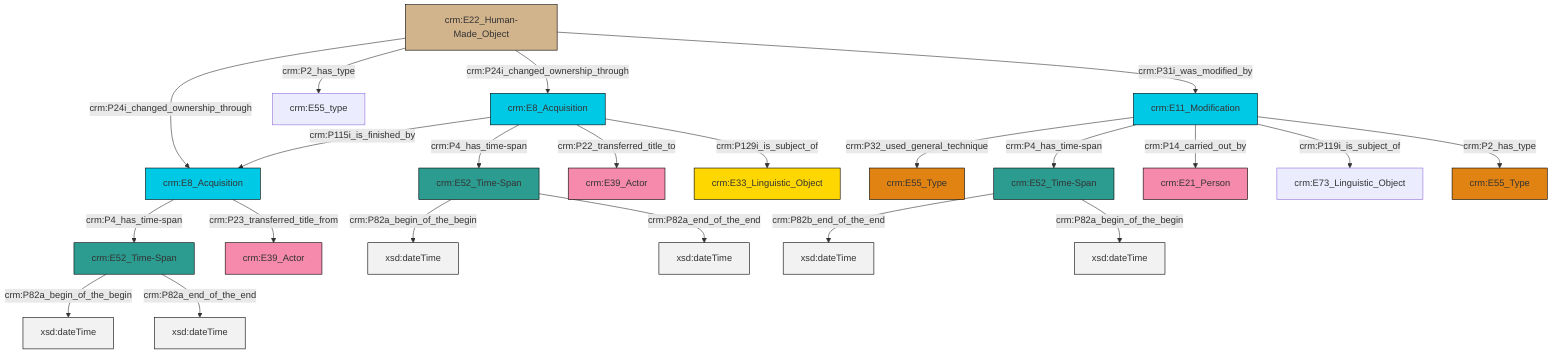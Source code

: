 graph TD
classDef Literal fill:#f2f2f2,stroke:#000000;
classDef CRM_Entity fill:#FFFFFF,stroke:#000000;
classDef Temporal_Entity fill:#00C9E6, stroke:#000000;
classDef Type fill:#E18312, stroke:#000000;
classDef Time-Span fill:#2C9C91, stroke:#000000;
classDef Appellation fill:#FFEB7F, stroke:#000000;
classDef Place fill:#008836, stroke:#000000;
classDef Persistent_Item fill:#B266B2, stroke:#000000;
classDef Conceptual_Object fill:#FFD700, stroke:#000000;
classDef Physical_Thing fill:#D2B48C, stroke:#000000;
classDef Actor fill:#f58aad, stroke:#000000;
classDef PC_Classes fill:#4ce600, stroke:#000000;
classDef Multi fill:#cccccc,stroke:#000000;

2["crm:E52_Time-Span"]:::Time-Span -->|crm:P82b_end_of_the_end| 3[xsd:dateTime]:::Literal
4["crm:E11_Modification"]:::Temporal_Entity -->|crm:P32_used_general_technique| 5["crm:E55_Type"]:::Type
11["crm:E8_Acquisition"]:::Temporal_Entity -->|crm:P115i_is_finished_by| 12["crm:E8_Acquisition"]:::Temporal_Entity
4["crm:E11_Modification"]:::Temporal_Entity -->|crm:P4_has_time-span| 2["crm:E52_Time-Span"]:::Time-Span
4["crm:E11_Modification"]:::Temporal_Entity -->|crm:P14_carried_out_by| 9["crm:E21_Person"]:::Actor
7["crm:E22_Human-Made_Object"]:::Physical_Thing -->|crm:P24i_changed_ownership_through| 12["crm:E8_Acquisition"]:::Temporal_Entity
11["crm:E8_Acquisition"]:::Temporal_Entity -->|crm:P4_has_time-span| 24["crm:E52_Time-Span"]:::Time-Span
7["crm:E22_Human-Made_Object"]:::Physical_Thing -->|crm:P2_has_type| 0["crm:E55_type"]:::Default
12["crm:E8_Acquisition"]:::Temporal_Entity -->|crm:P4_has_time-span| 20["crm:E52_Time-Span"]:::Time-Span
4["crm:E11_Modification"]:::Temporal_Entity -->|crm:P119i_is_subject_of| 22["crm:E73_Linguistic_Object"]:::Default
12["crm:E8_Acquisition"]:::Temporal_Entity -->|crm:P23_transferred_title_from| 27["crm:E39_Actor"]:::Actor
7["crm:E22_Human-Made_Object"]:::Physical_Thing -->|crm:P24i_changed_ownership_through| 11["crm:E8_Acquisition"]:::Temporal_Entity
24["crm:E52_Time-Span"]:::Time-Span -->|crm:P82a_begin_of_the_begin| 28[xsd:dateTime]:::Literal
2["crm:E52_Time-Span"]:::Time-Span -->|crm:P82a_begin_of_the_begin| 29[xsd:dateTime]:::Literal
4["crm:E11_Modification"]:::Temporal_Entity -->|crm:P2_has_type| 25["crm:E55_Type"]:::Type
11["crm:E8_Acquisition"]:::Temporal_Entity -->|crm:P22_transferred_title_to| 15["crm:E39_Actor"]:::Actor
24["crm:E52_Time-Span"]:::Time-Span -->|crm:P82a_end_of_the_end| 32[xsd:dateTime]:::Literal
20["crm:E52_Time-Span"]:::Time-Span -->|crm:P82a_begin_of_the_begin| 33[xsd:dateTime]:::Literal
7["crm:E22_Human-Made_Object"]:::Physical_Thing -->|crm:P31i_was_modified_by| 4["crm:E11_Modification"]:::Temporal_Entity
11["crm:E8_Acquisition"]:::Temporal_Entity -->|crm:P129i_is_subject_of| 18["crm:E33_Linguistic_Object"]:::Conceptual_Object
20["crm:E52_Time-Span"]:::Time-Span -->|crm:P82a_end_of_the_end| 34[xsd:dateTime]:::Literal